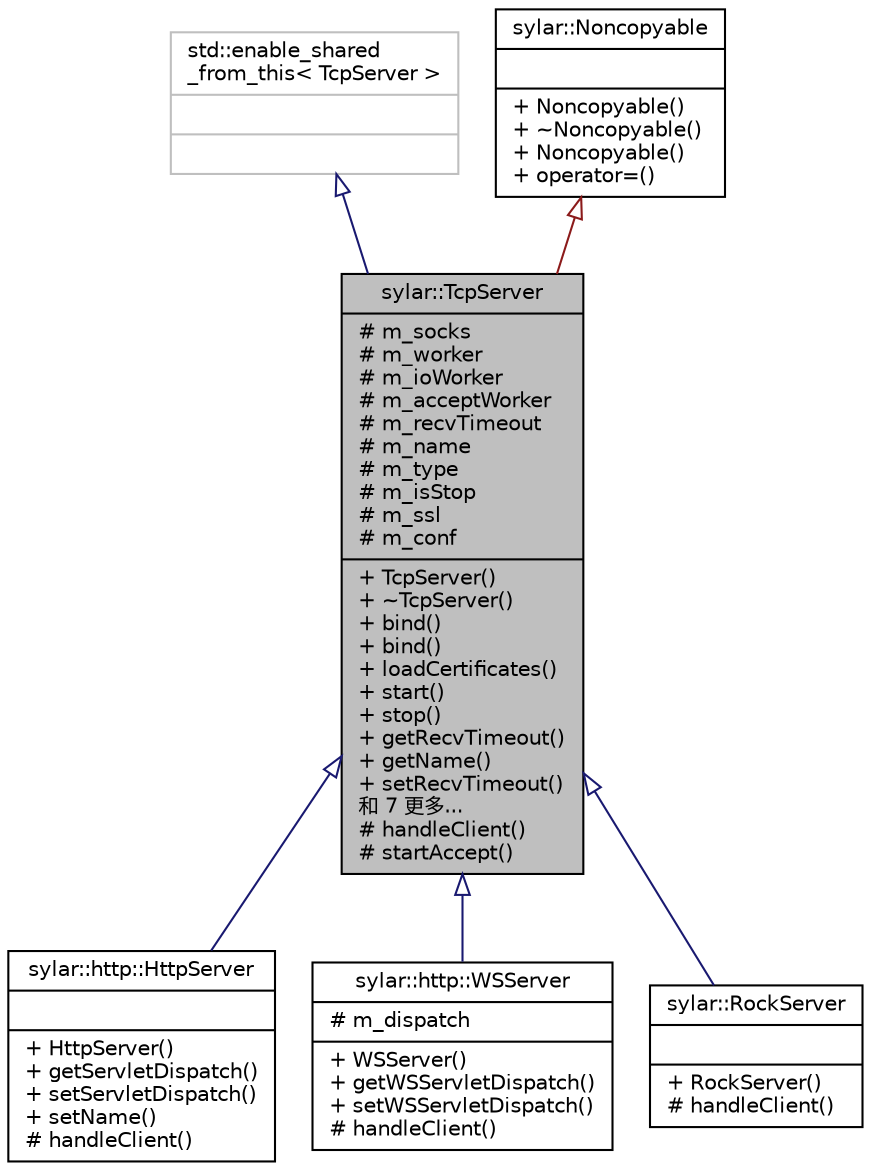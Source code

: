 digraph "sylar::TcpServer"
{
 // LATEX_PDF_SIZE
  edge [fontname="Helvetica",fontsize="10",labelfontname="Helvetica",labelfontsize="10"];
  node [fontname="Helvetica",fontsize="10",shape=record];
  Node1 [label="{sylar::TcpServer\n|# m_socks\l# m_worker\l# m_ioWorker\l# m_acceptWorker\l# m_recvTimeout\l# m_name\l# m_type\l# m_isStop\l# m_ssl\l# m_conf\l|+ TcpServer()\l+ ~TcpServer()\l+ bind()\l+ bind()\l+ loadCertificates()\l+ start()\l+ stop()\l+ getRecvTimeout()\l+ getName()\l+ setRecvTimeout()\l和 7 更多...\l# handleClient()\l# startAccept()\l}",height=0.2,width=0.4,color="black", fillcolor="grey75", style="filled", fontcolor="black",tooltip="TCP服务器封装"];
  Node2 -> Node1 [dir="back",color="midnightblue",fontsize="10",style="solid",arrowtail="onormal"];
  Node2 [label="{std::enable_shared\l_from_this\< TcpServer \>\n||}",height=0.2,width=0.4,color="grey75", fillcolor="white", style="filled",tooltip=" "];
  Node3 -> Node1 [dir="back",color="firebrick4",fontsize="10",style="solid",arrowtail="onormal"];
  Node3 [label="{sylar::Noncopyable\n||+ Noncopyable()\l+ ~Noncopyable()\l+ Noncopyable()\l+ operator=()\l}",height=0.2,width=0.4,color="black", fillcolor="white", style="filled",URL="$classsylar_1_1Noncopyable.html",tooltip="对象无法拷贝,赋值"];
  Node1 -> Node4 [dir="back",color="midnightblue",fontsize="10",style="solid",arrowtail="onormal"];
  Node4 [label="{sylar::http::HttpServer\n||+ HttpServer()\l+ getServletDispatch()\l+ setServletDispatch()\l+ setName()\l# handleClient()\l}",height=0.2,width=0.4,color="black", fillcolor="white", style="filled",URL="$classsylar_1_1http_1_1HttpServer.html",tooltip="HTTP服务器类"];
  Node1 -> Node5 [dir="back",color="midnightblue",fontsize="10",style="solid",arrowtail="onormal"];
  Node5 [label="{sylar::http::WSServer\n|# m_dispatch\l|+ WSServer()\l+ getWSServletDispatch()\l+ setWSServletDispatch()\l# handleClient()\l}",height=0.2,width=0.4,color="black", fillcolor="white", style="filled",URL="$classsylar_1_1http_1_1WSServer.html",tooltip=" "];
  Node1 -> Node6 [dir="back",color="midnightblue",fontsize="10",style="solid",arrowtail="onormal"];
  Node6 [label="{sylar::RockServer\n||+ RockServer()\l# handleClient()\l}",height=0.2,width=0.4,color="black", fillcolor="white", style="filled",URL="$classsylar_1_1RockServer.html",tooltip=" "];
}
